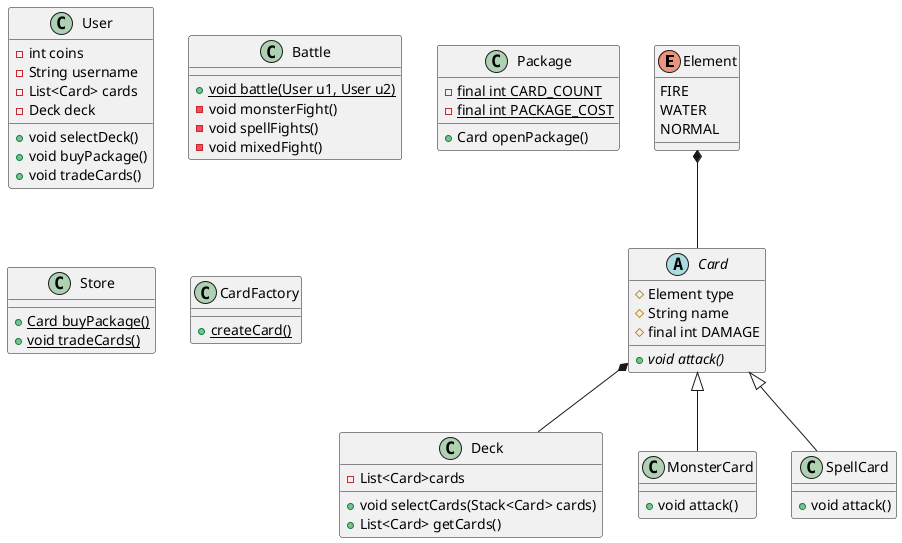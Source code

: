 @startuml
    
Element *-- Card
Card *-- Deck

class User{
   -int coins
   -String username
   -List<Card> cards
   -Deck deck

   +void selectDeck()
   +void buyPackage()
   +void tradeCards()
}


class Battle{

    +{static}void battle(User u1, User u2)
    -void monsterFight()
    -void spellFights()
    -void mixedFight()
}




abstract class Card{
    #Element type
    #String name
    #final int DAMAGE

    + {abstract}void attack()
}

class MonsterCard extends Card{
 +void attack()
}

class SpellCard extends Card{
 +void attack()
}

class Deck{
    -List<Card>cards
    +void selectCards(Stack<Card> cards)
    +List<Card> getCards()
}



class Package{
    - {static} final int CARD_COUNT
    - {static} final int PACKAGE_COST

    + Card openPackage()
   
}

class Store{
    +{static} Card buyPackage()
    +{static} void tradeCards()
}


class CardFactory{
    +{static} createCard()
}

enum Element{
    FIRE
    WATER
    NORMAL
}





@enduml